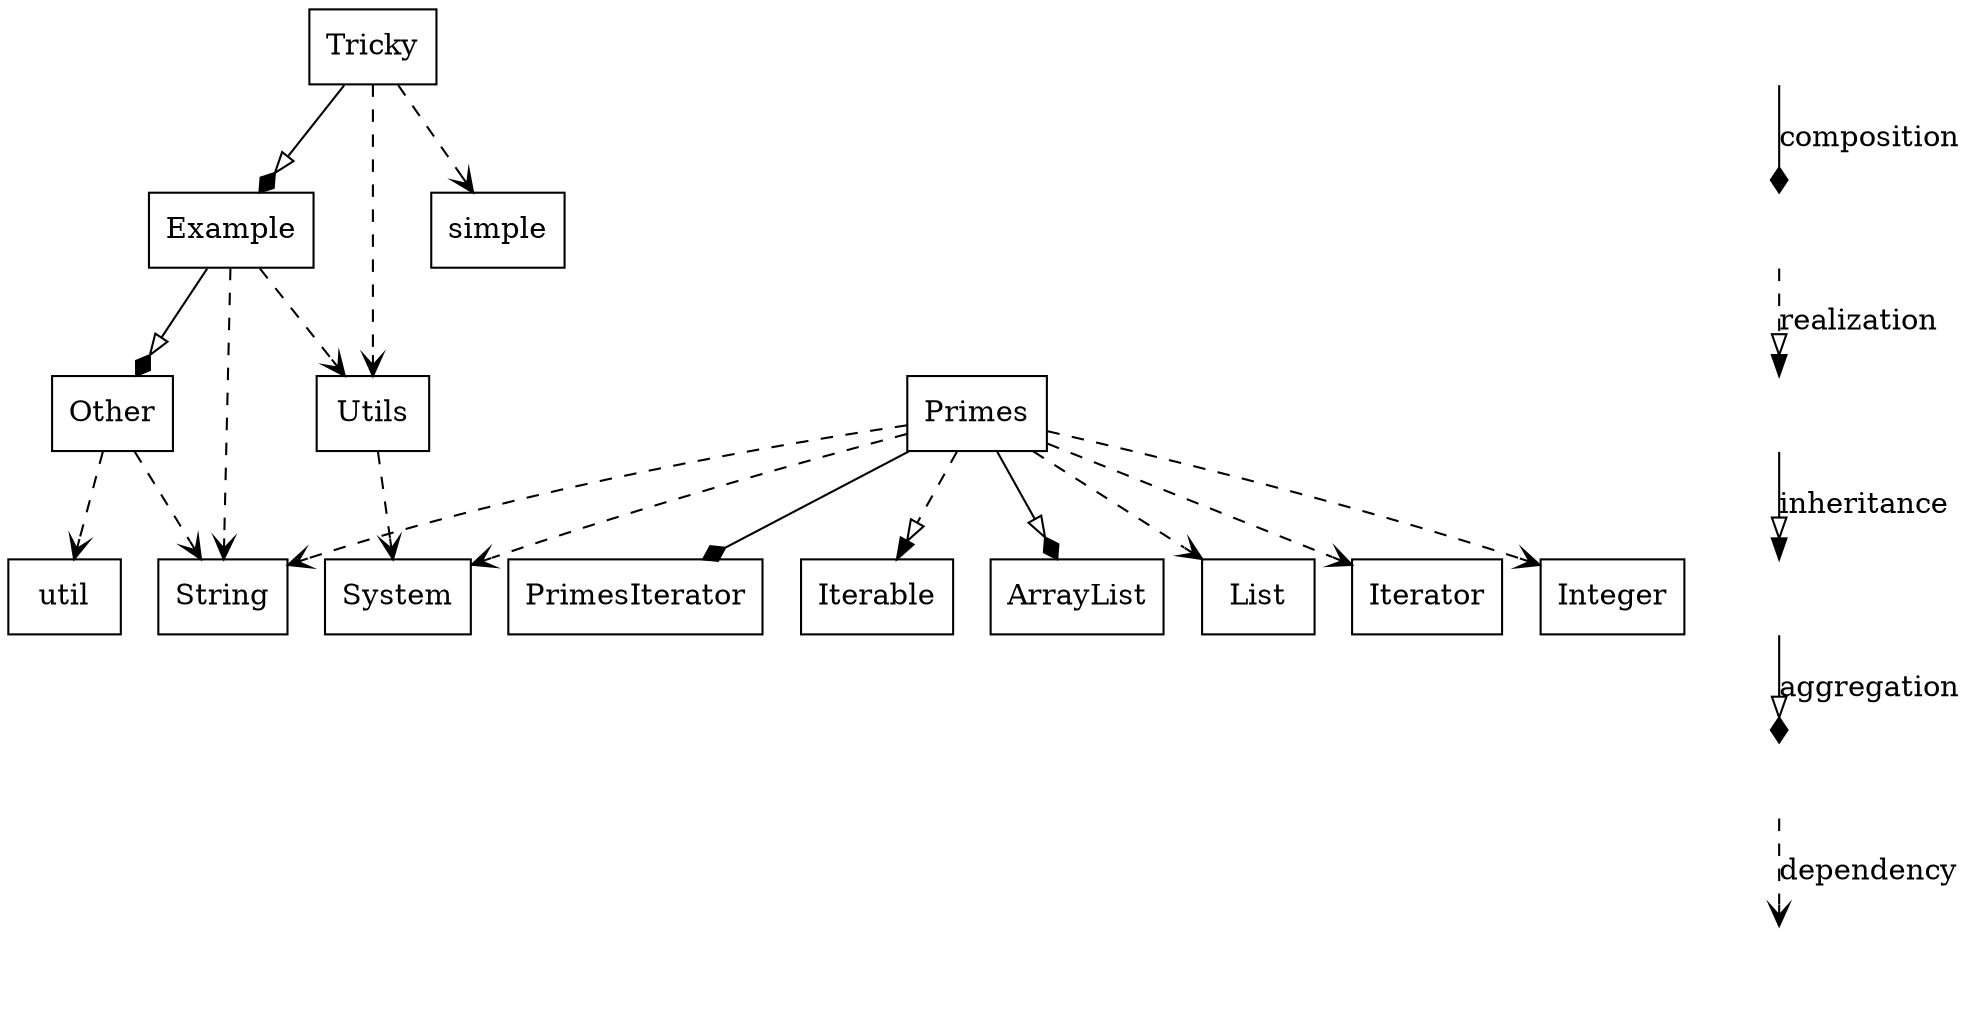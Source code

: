digraph structs {
	node [shape=record]
	Other [label=Other]
	Other -> util [arrowhead=vee style=dashed]
	Other -> String [arrowhead=vee style=dashed]
	Example [label=Example]
	Example -> Other [arrowhead=diamondo]
	Example -> String [arrowhead=vee style=dashed]
	Example -> Utils [arrowhead=vee style=dashed]
	Primes [label=Primes]
	Primes -> PrimesIterator [arrowhead=diamond]
	Primes -> Iterable [arrowhead=normalo style=dashed]
	Primes -> ArrayList [arrowhead=diamondo]
	Primes -> List [arrowhead=vee style=dashed]
	Primes -> Iterator [arrowhead=vee style=dashed]
	Primes -> String [arrowhead=vee style=dashed]
	Primes -> Integer [arrowhead=vee style=dashed]
	Primes -> System [arrowhead=vee style=dashed]
	Tricky [label=Tricky]
	Tricky -> Example [arrowhead=diamondo]
	Tricky -> Utils [arrowhead=vee style=dashed]
	Tricky -> simple [arrowhead=vee style=dashed]
	Utils [label=Utils]
	Utils -> System [arrowhead=vee style=dashed]
	a [label="" color=white]
	b [label="" color=white]
	c [label="" color=white]
	d [label="" color=white]
	e [label="" color=white]
	f [label="" color=white]
	a -> b [label=composition arrowhead=diamond]
	b -> c [label=realization arrowhead=normalo style=dashed]
	c -> d [label=inheritance arrowhead=normalo]
	d -> e [label=aggregation arrowhead=diamondo]
	e -> f [label=dependency arrowhead=vee style=dashed]
}
